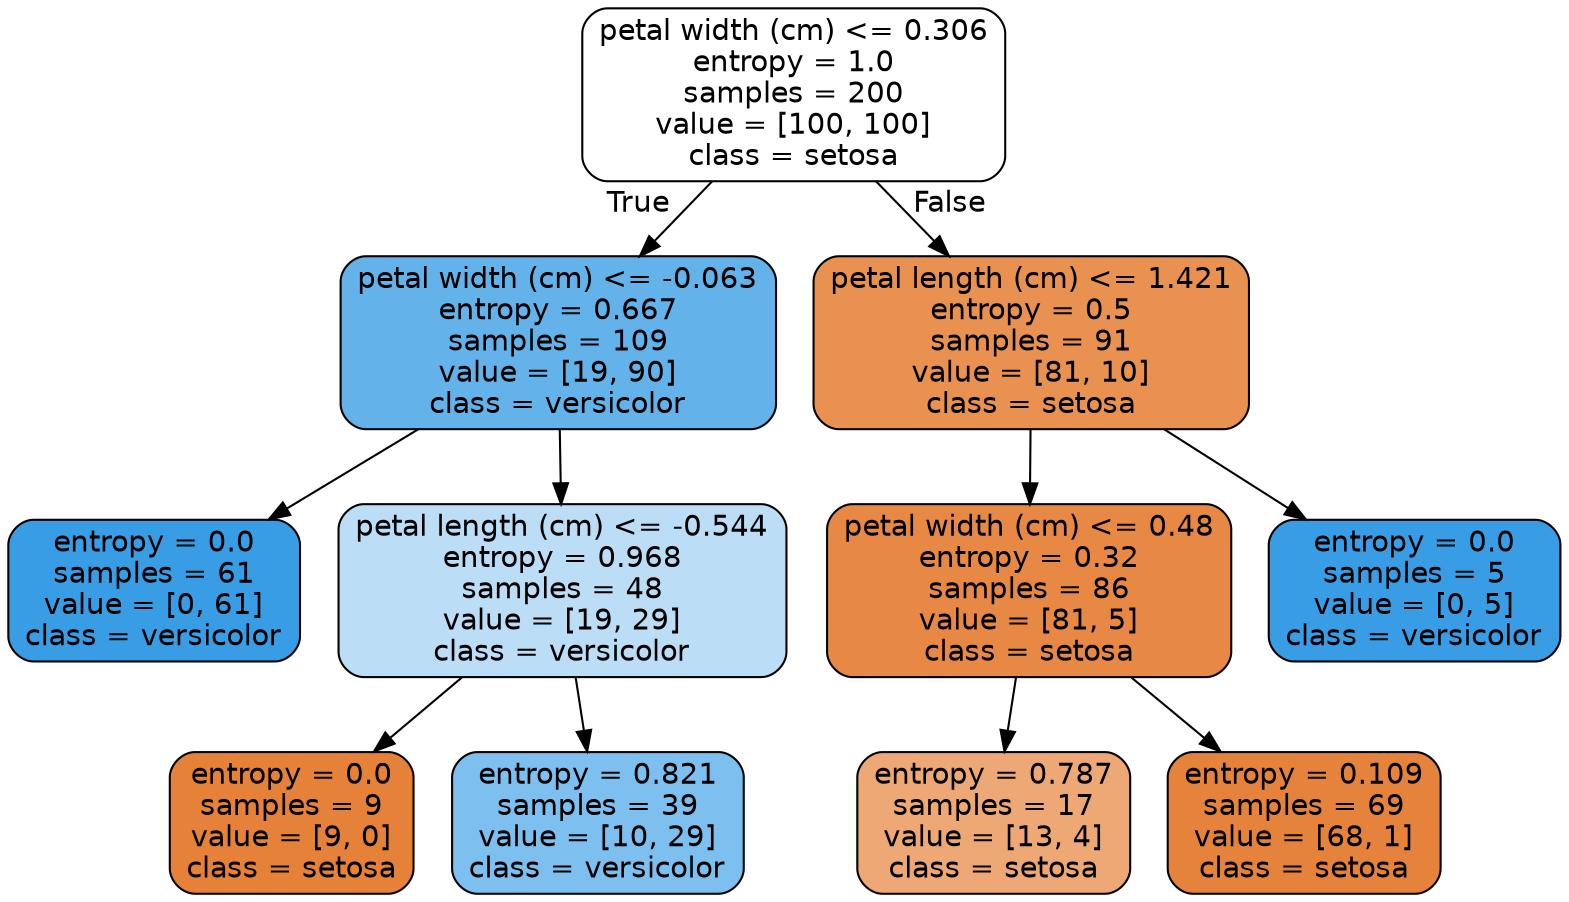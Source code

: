 digraph Tree {
node [shape=box, style="filled, rounded", color="black", fontname=helvetica] ;
edge [fontname=helvetica] ;
0 [label="petal width (cm) <= 0.306\nentropy = 1.0\nsamples = 200\nvalue = [100, 100]\nclass = setosa", fillcolor="#ffffff"] ;
1 [label="petal width (cm) <= -0.063\nentropy = 0.667\nsamples = 109\nvalue = [19, 90]\nclass = versicolor", fillcolor="#63b2ea"] ;
0 -> 1 [labeldistance=2.5, labelangle=45, headlabel="True"] ;
2 [label="entropy = 0.0\nsamples = 61\nvalue = [0, 61]\nclass = versicolor", fillcolor="#399de5"] ;
1 -> 2 ;
3 [label="petal length (cm) <= -0.544\nentropy = 0.968\nsamples = 48\nvalue = [19, 29]\nclass = versicolor", fillcolor="#bbddf6"] ;
1 -> 3 ;
4 [label="entropy = 0.0\nsamples = 9\nvalue = [9, 0]\nclass = setosa", fillcolor="#e58139"] ;
3 -> 4 ;
5 [label="entropy = 0.821\nsamples = 39\nvalue = [10, 29]\nclass = versicolor", fillcolor="#7dbfee"] ;
3 -> 5 ;
6 [label="petal length (cm) <= 1.421\nentropy = 0.5\nsamples = 91\nvalue = [81, 10]\nclass = setosa", fillcolor="#e89151"] ;
0 -> 6 [labeldistance=2.5, labelangle=-45, headlabel="False"] ;
7 [label="petal width (cm) <= 0.48\nentropy = 0.32\nsamples = 86\nvalue = [81, 5]\nclass = setosa", fillcolor="#e78945"] ;
6 -> 7 ;
8 [label="entropy = 0.787\nsamples = 17\nvalue = [13, 4]\nclass = setosa", fillcolor="#eda876"] ;
7 -> 8 ;
9 [label="entropy = 0.109\nsamples = 69\nvalue = [68, 1]\nclass = setosa", fillcolor="#e5833c"] ;
7 -> 9 ;
10 [label="entropy = 0.0\nsamples = 5\nvalue = [0, 5]\nclass = versicolor", fillcolor="#399de5"] ;
6 -> 10 ;
}